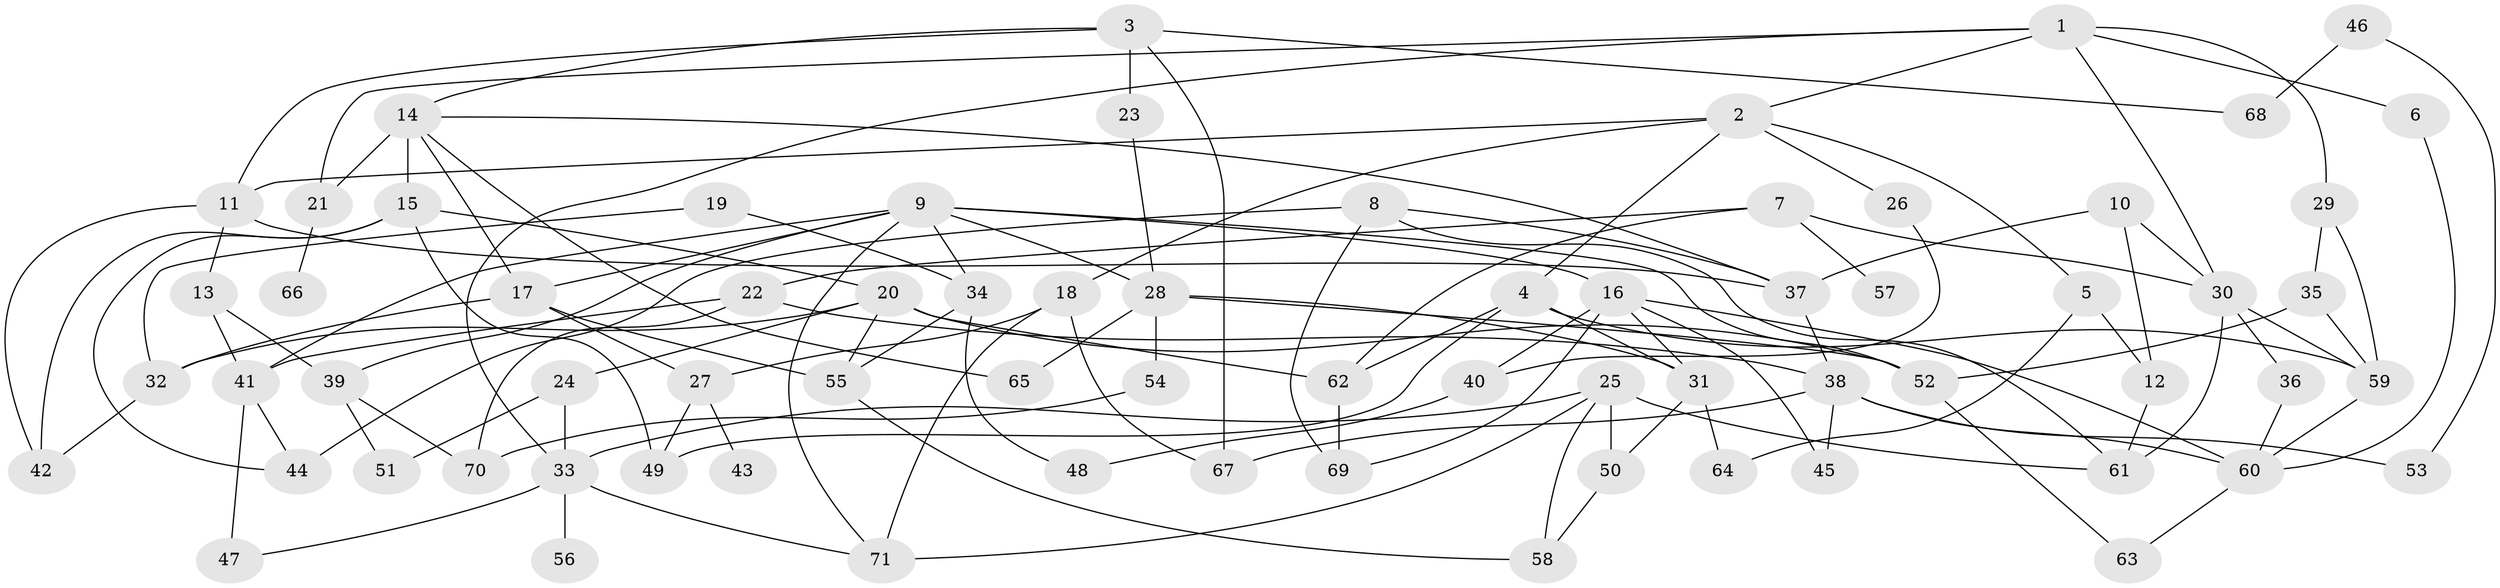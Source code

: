 // original degree distribution, {4: 0.19014084507042253, 5: 0.06338028169014084, 3: 0.21830985915492956, 6: 0.035211267605633804, 7: 0.02112676056338028, 2: 0.29577464788732394, 1: 0.176056338028169}
// Generated by graph-tools (version 1.1) at 2025/01/03/09/25 03:01:00]
// undirected, 71 vertices, 129 edges
graph export_dot {
graph [start="1"]
  node [color=gray90,style=filled];
  1;
  2;
  3;
  4;
  5;
  6;
  7;
  8;
  9;
  10;
  11;
  12;
  13;
  14;
  15;
  16;
  17;
  18;
  19;
  20;
  21;
  22;
  23;
  24;
  25;
  26;
  27;
  28;
  29;
  30;
  31;
  32;
  33;
  34;
  35;
  36;
  37;
  38;
  39;
  40;
  41;
  42;
  43;
  44;
  45;
  46;
  47;
  48;
  49;
  50;
  51;
  52;
  53;
  54;
  55;
  56;
  57;
  58;
  59;
  60;
  61;
  62;
  63;
  64;
  65;
  66;
  67;
  68;
  69;
  70;
  71;
  1 -- 2 [weight=1.0];
  1 -- 6 [weight=1.0];
  1 -- 21 [weight=1.0];
  1 -- 29 [weight=1.0];
  1 -- 30 [weight=1.0];
  1 -- 33 [weight=1.0];
  2 -- 4 [weight=1.0];
  2 -- 5 [weight=1.0];
  2 -- 11 [weight=1.0];
  2 -- 18 [weight=1.0];
  2 -- 26 [weight=1.0];
  3 -- 11 [weight=1.0];
  3 -- 14 [weight=1.0];
  3 -- 23 [weight=1.0];
  3 -- 67 [weight=1.0];
  3 -- 68 [weight=1.0];
  4 -- 31 [weight=1.0];
  4 -- 49 [weight=1.0];
  4 -- 59 [weight=1.0];
  4 -- 62 [weight=1.0];
  5 -- 12 [weight=2.0];
  5 -- 64 [weight=1.0];
  6 -- 60 [weight=1.0];
  7 -- 22 [weight=1.0];
  7 -- 30 [weight=1.0];
  7 -- 57 [weight=1.0];
  7 -- 62 [weight=1.0];
  8 -- 37 [weight=1.0];
  8 -- 44 [weight=1.0];
  8 -- 61 [weight=1.0];
  8 -- 69 [weight=1.0];
  9 -- 16 [weight=1.0];
  9 -- 17 [weight=1.0];
  9 -- 28 [weight=1.0];
  9 -- 34 [weight=1.0];
  9 -- 39 [weight=1.0];
  9 -- 41 [weight=1.0];
  9 -- 52 [weight=1.0];
  9 -- 71 [weight=1.0];
  10 -- 12 [weight=1.0];
  10 -- 30 [weight=1.0];
  10 -- 37 [weight=1.0];
  11 -- 13 [weight=1.0];
  11 -- 37 [weight=1.0];
  11 -- 42 [weight=1.0];
  12 -- 61 [weight=1.0];
  13 -- 39 [weight=1.0];
  13 -- 41 [weight=1.0];
  14 -- 15 [weight=2.0];
  14 -- 17 [weight=1.0];
  14 -- 21 [weight=1.0];
  14 -- 37 [weight=1.0];
  14 -- 65 [weight=1.0];
  15 -- 20 [weight=1.0];
  15 -- 42 [weight=1.0];
  15 -- 44 [weight=1.0];
  15 -- 49 [weight=1.0];
  16 -- 31 [weight=1.0];
  16 -- 40 [weight=1.0];
  16 -- 45 [weight=1.0];
  16 -- 60 [weight=1.0];
  16 -- 69 [weight=1.0];
  17 -- 27 [weight=1.0];
  17 -- 32 [weight=1.0];
  17 -- 55 [weight=1.0];
  18 -- 27 [weight=1.0];
  18 -- 67 [weight=1.0];
  18 -- 71 [weight=1.0];
  19 -- 32 [weight=1.0];
  19 -- 34 [weight=1.0];
  20 -- 24 [weight=1.0];
  20 -- 32 [weight=1.0];
  20 -- 52 [weight=1.0];
  20 -- 55 [weight=1.0];
  20 -- 62 [weight=1.0];
  21 -- 66 [weight=1.0];
  22 -- 38 [weight=1.0];
  22 -- 41 [weight=1.0];
  22 -- 70 [weight=1.0];
  23 -- 28 [weight=1.0];
  24 -- 33 [weight=1.0];
  24 -- 51 [weight=1.0];
  25 -- 33 [weight=1.0];
  25 -- 50 [weight=1.0];
  25 -- 58 [weight=1.0];
  25 -- 61 [weight=1.0];
  25 -- 71 [weight=1.0];
  26 -- 40 [weight=1.0];
  27 -- 43 [weight=1.0];
  27 -- 49 [weight=1.0];
  28 -- 31 [weight=1.0];
  28 -- 52 [weight=1.0];
  28 -- 54 [weight=1.0];
  28 -- 65 [weight=1.0];
  29 -- 35 [weight=1.0];
  29 -- 59 [weight=1.0];
  30 -- 36 [weight=1.0];
  30 -- 59 [weight=1.0];
  30 -- 61 [weight=1.0];
  31 -- 50 [weight=1.0];
  31 -- 64 [weight=1.0];
  32 -- 42 [weight=1.0];
  33 -- 47 [weight=1.0];
  33 -- 56 [weight=1.0];
  33 -- 71 [weight=1.0];
  34 -- 48 [weight=1.0];
  34 -- 55 [weight=1.0];
  35 -- 52 [weight=1.0];
  35 -- 59 [weight=1.0];
  36 -- 60 [weight=1.0];
  37 -- 38 [weight=1.0];
  38 -- 45 [weight=1.0];
  38 -- 53 [weight=1.0];
  38 -- 60 [weight=1.0];
  38 -- 67 [weight=1.0];
  39 -- 51 [weight=1.0];
  39 -- 70 [weight=1.0];
  40 -- 48 [weight=1.0];
  41 -- 44 [weight=1.0];
  41 -- 47 [weight=2.0];
  46 -- 53 [weight=1.0];
  46 -- 68 [weight=1.0];
  50 -- 58 [weight=1.0];
  52 -- 63 [weight=1.0];
  54 -- 70 [weight=1.0];
  55 -- 58 [weight=1.0];
  59 -- 60 [weight=1.0];
  60 -- 63 [weight=1.0];
  62 -- 69 [weight=1.0];
}
